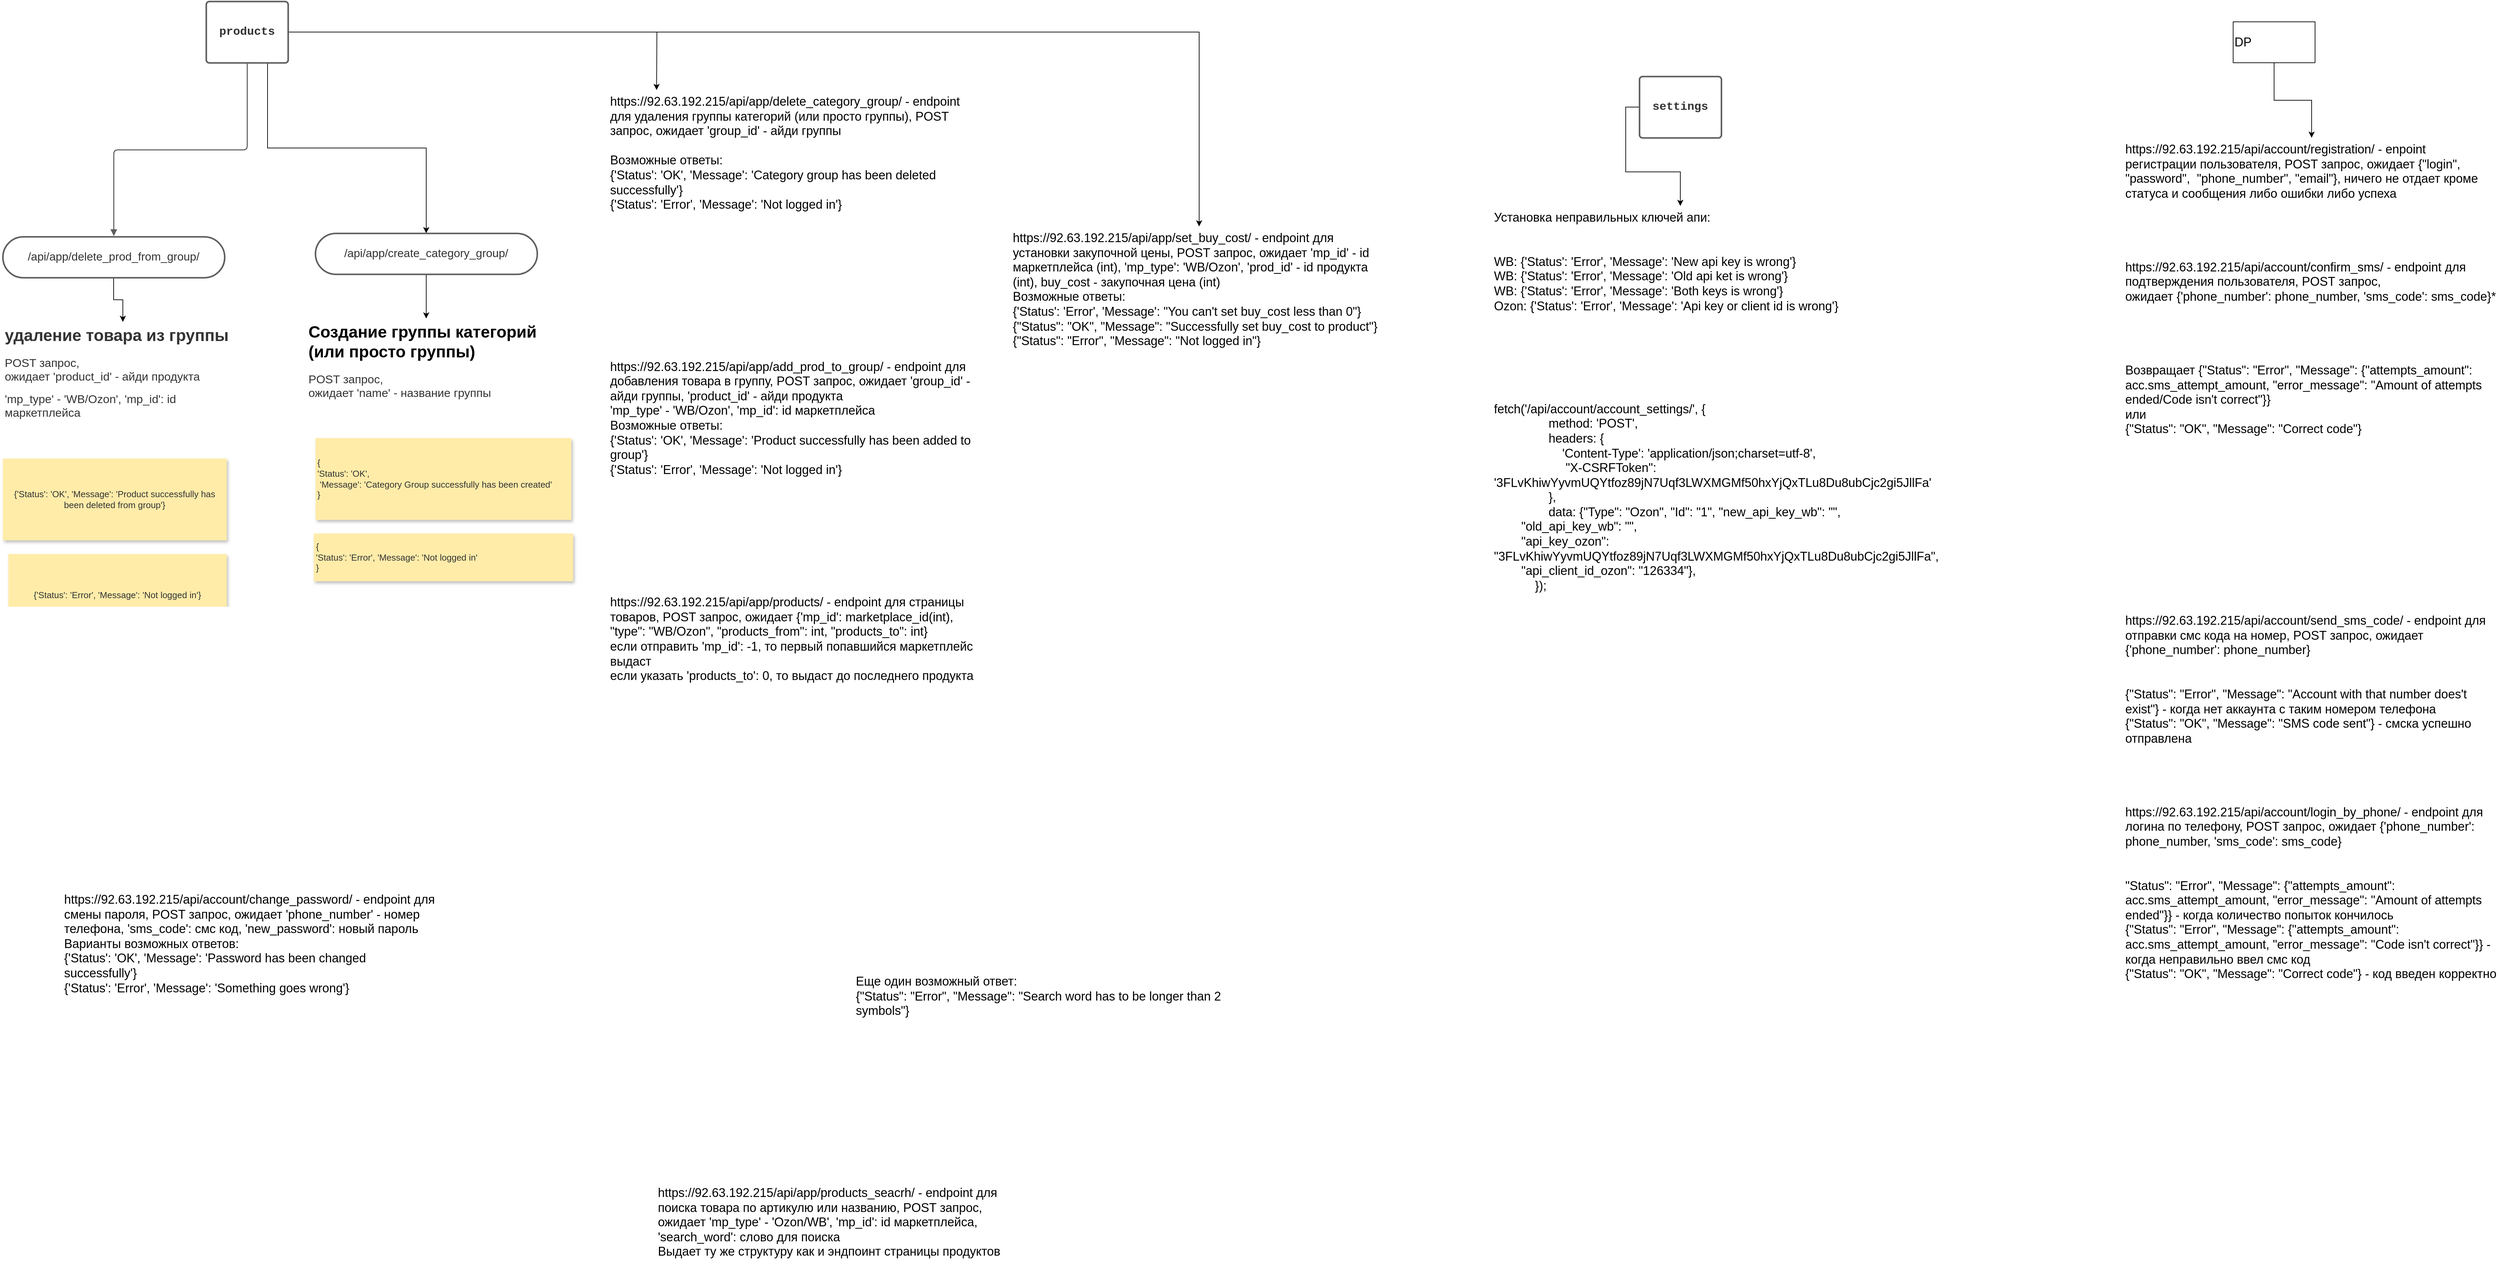 <mxfile version="15.5.9" type="github">
  <diagram id="C5RBs43oDa-KdzZeNtuy" name="Page-1">
    <mxGraphModel dx="4063" dy="3438" grid="1" gridSize="10" guides="1" tooltips="1" connect="1" arrows="1" fold="1" page="1" pageScale="1" pageWidth="827" pageHeight="1169" math="0" shadow="0">
      <root>
        <mxCell id="WIyWlLk6GJQsqaUBKTNV-0" />
        <mxCell id="WIyWlLk6GJQsqaUBKTNV-1" parent="WIyWlLk6GJQsqaUBKTNV-0" />
        <mxCell id="fCl1h1IX-KnyHzvw6Qa8-23" style="edgeStyle=orthogonalEdgeStyle;rounded=0;orthogonalLoop=1;jettySize=auto;html=1;exitX=0.75;exitY=1;exitDx=0;exitDy=0;fontSize=24;" parent="WIyWlLk6GJQsqaUBKTNV-1" source="fCl1h1IX-KnyHzvw6Qa8-0" target="fCl1h1IX-KnyHzvw6Qa8-13" edge="1">
          <mxGeometry relative="1" as="geometry" />
        </mxCell>
        <mxCell id="fCl1h1IX-KnyHzvw6Qa8-28" style="edgeStyle=orthogonalEdgeStyle;rounded=0;orthogonalLoop=1;jettySize=auto;html=1;exitX=1;exitY=0.5;exitDx=0;exitDy=0;fontSize=18;" parent="WIyWlLk6GJQsqaUBKTNV-1" source="fCl1h1IX-KnyHzvw6Qa8-0" edge="1">
          <mxGeometry relative="1" as="geometry">
            <mxPoint x="980" y="-920" as="targetPoint" />
          </mxGeometry>
        </mxCell>
        <mxCell id="fCl1h1IX-KnyHzvw6Qa8-30" style="edgeStyle=orthogonalEdgeStyle;rounded=0;orthogonalLoop=1;jettySize=auto;html=1;exitX=1;exitY=0.5;exitDx=0;exitDy=0;entryX=0.5;entryY=0;entryDx=0;entryDy=0;fontSize=18;" parent="WIyWlLk6GJQsqaUBKTNV-1" source="fCl1h1IX-KnyHzvw6Qa8-0" target="fCl1h1IX-KnyHzvw6Qa8-29" edge="1">
          <mxGeometry relative="1" as="geometry" />
        </mxCell>
        <UserObject label="products" lucidchartObjectId="d0ThvlTQT.xf" id="fCl1h1IX-KnyHzvw6Qa8-0">
          <mxCell style="html=1;overflow=block;blockSpacing=1;whiteSpace=wrap;;whiteSpace=wrap;fontSize=17;fontFamily=Liberation Mono;fontColor=#333333;fontStyle=1;spacing=9;strokeColor=#5e5e5e;strokeOpacity=100;rounded=1;absoluteArcSize=1;arcSize=9;strokeWidth=2.3;" parent="WIyWlLk6GJQsqaUBKTNV-1" vertex="1">
            <mxGeometry x="320" y="-1050" width="120" height="90" as="geometry" />
          </mxCell>
        </UserObject>
        <mxCell id="fCl1h1IX-KnyHzvw6Qa8-26" style="edgeStyle=orthogonalEdgeStyle;rounded=0;orthogonalLoop=1;jettySize=auto;html=1;exitX=0.5;exitY=1;exitDx=0;exitDy=0;fontSize=24;" parent="WIyWlLk6GJQsqaUBKTNV-1" source="fCl1h1IX-KnyHzvw6Qa8-1" target="fCl1h1IX-KnyHzvw6Qa8-20" edge="1">
          <mxGeometry relative="1" as="geometry" />
        </mxCell>
        <UserObject label="/api/app/delete_prod_from_group/" lucidchartObjectId="k1ThpZDKHD~1" id="fCl1h1IX-KnyHzvw6Qa8-1">
          <mxCell style="html=1;overflow=block;blockSpacing=1;whiteSpace=wrap;rounded=1;arcSize=50;whiteSpace=wrap;fontSize=16.7;fontColor=#333333;spacing=3.8;strokeColor=#5e5e5e;strokeOpacity=100;strokeWidth=2.3;" parent="WIyWlLk6GJQsqaUBKTNV-1" vertex="1">
            <mxGeometry x="22" y="-705" width="325" height="60" as="geometry" />
          </mxCell>
        </UserObject>
        <UserObject label="" lucidchartObjectId="K1ThdN~bNKdz" id="fCl1h1IX-KnyHzvw6Qa8-3">
          <mxCell style="html=1;jettySize=18;whiteSpace=wrap;fontSize=13;strokeColor=#5E5E5E;strokeWidth=1.5;rounded=1;arcSize=12;edgeStyle=orthogonalEdgeStyle;startArrow=none;;endArrow=block;endFill=1;;exitX=0.5;exitY=1.013;exitPerimeter=0;entryX=0.5;entryY=-0.019;entryPerimeter=0;" parent="WIyWlLk6GJQsqaUBKTNV-1" source="fCl1h1IX-KnyHzvw6Qa8-0" target="fCl1h1IX-KnyHzvw6Qa8-1" edge="1">
            <mxGeometry width="100" height="100" relative="1" as="geometry">
              <Array as="points" />
            </mxGeometry>
          </mxCell>
        </UserObject>
        <UserObject label="{&#39;Status&#39;: &#39;OK&#39;, &#39;Message&#39;: &#39;Product successfully has been deleted from group&#39;}" lucidchartObjectId="52ThJg98ZM.b" id="fCl1h1IX-KnyHzvw6Qa8-8">
          <mxCell style="html=1;overflow=block;blockSpacing=1;whiteSpace=wrap;shadow=1;whiteSpace=wrap;fontSize=13;fontColor=#333333;spacing=3.8;strokeColor=none;fillColor=#FFECA9;strokeWidth=0;" parent="WIyWlLk6GJQsqaUBKTNV-1" vertex="1">
            <mxGeometry x="22" y="-380" width="328" height="120" as="geometry" />
          </mxCell>
        </UserObject>
        <UserObject label="{&#39;Status&#39;: &#39;Error&#39;, &#39;Message&#39;: &#39;Not logged in&#39;}" lucidchartObjectId="22ThiJKDrjVu" id="fCl1h1IX-KnyHzvw6Qa8-9">
          <mxCell style="html=1;overflow=block;blockSpacing=1;whiteSpace=wrap;shadow=1;whiteSpace=wrap;fontSize=13;fontColor=#333333;spacing=3.8;strokeColor=none;fillColor=#FFECA9;strokeWidth=0;" parent="WIyWlLk6GJQsqaUBKTNV-1" vertex="1">
            <mxGeometry x="30" y="-240" width="320" height="120" as="geometry" />
          </mxCell>
        </UserObject>
        <UserObject label="" lucidchartObjectId="u5ThopFs4aIM" id="fCl1h1IX-KnyHzvw6Qa8-12">
          <mxCell style="html=1;overflow=block;blockSpacing=1;whiteSpace=wrap;;whiteSpace=wrap;fontSize=13;spacing=3.8;strokeColor=none;fillOpacity=0;fillColor=#ffffff;strokeWidth=0;" parent="WIyWlLk6GJQsqaUBKTNV-1" vertex="1">
            <mxGeometry x="618" y="-508" width="247" height="28" as="geometry" />
          </mxCell>
        </UserObject>
        <mxCell id="fCl1h1IX-KnyHzvw6Qa8-24" style="edgeStyle=orthogonalEdgeStyle;rounded=0;orthogonalLoop=1;jettySize=auto;html=1;exitX=0.5;exitY=1;exitDx=0;exitDy=0;fontSize=24;" parent="WIyWlLk6GJQsqaUBKTNV-1" source="fCl1h1IX-KnyHzvw6Qa8-13" target="fCl1h1IX-KnyHzvw6Qa8-21" edge="1">
          <mxGeometry relative="1" as="geometry" />
        </mxCell>
        <UserObject label="/api/app/create_category_group/ " lucidchartObjectId="S5Thh1K2M_9C" id="fCl1h1IX-KnyHzvw6Qa8-13">
          <mxCell style="html=1;overflow=block;blockSpacing=1;whiteSpace=wrap;rounded=1;arcSize=50;whiteSpace=wrap;fontSize=16.7;fontColor=#333333;spacing=3.8;strokeColor=#5e5e5e;strokeOpacity=100;strokeWidth=2.3;" parent="WIyWlLk6GJQsqaUBKTNV-1" vertex="1">
            <mxGeometry x="480" y="-710" width="325" height="60" as="geometry" />
          </mxCell>
        </UserObject>
        <UserObject label="{&lt;br&gt;&#39;Status&#39;: &#39;OK&#39;,&lt;br&gt;&amp;nbsp;&#39;Message&#39;: &#39;Category Group successfully has been created&#39;&lt;br&gt;}" lucidchartObjectId="S5ThOBOQB7-y" id="fCl1h1IX-KnyHzvw6Qa8-18">
          <mxCell style="html=1;overflow=block;blockSpacing=1;whiteSpace=wrap;shadow=1;whiteSpace=wrap;fontSize=13;fontColor=#333333;spacing=3.8;strokeColor=none;fillColor=#FFECA9;strokeWidth=0;align=left;" parent="WIyWlLk6GJQsqaUBKTNV-1" vertex="1">
            <mxGeometry x="480" y="-410" width="375" height="120" as="geometry" />
          </mxCell>
        </UserObject>
        <UserObject label="{&lt;br&gt;&#39;Status&#39;: &#39;Error&#39;, &#39;Message&#39;: &#39;Not logged in&#39;&lt;br&gt;}" lucidchartObjectId="S5ThA1d1zOJF" id="fCl1h1IX-KnyHzvw6Qa8-19">
          <mxCell style="html=1;overflow=block;blockSpacing=1;whiteSpace=wrap;shadow=1;whiteSpace=wrap;fontSize=13;fontColor=#333333;spacing=3.8;strokeColor=none;fillColor=#FFECA9;strokeWidth=0;align=left;" parent="WIyWlLk6GJQsqaUBKTNV-1" vertex="1">
            <mxGeometry x="477.5" y="-270" width="380" height="70" as="geometry" />
          </mxCell>
        </UserObject>
        <mxCell id="fCl1h1IX-KnyHzvw6Qa8-20" value="&lt;h1&gt;&lt;font style=&quot;font-size: 24px&quot;&gt;&lt;span style=&quot;color: rgb(51 , 51 , 51) ; text-align: center&quot;&gt;удаление товара из группы&lt;/span&gt;&lt;br&gt;&lt;/font&gt;&lt;/h1&gt;&lt;p&gt;&lt;span style=&quot;color: rgb(51 , 51 , 51) ; font-size: 17px ; text-align: center&quot;&gt;POST запрос,&lt;/span&gt;&lt;br style=&quot;color: rgb(51 , 51 , 51) ; font-size: 17px ; text-align: center&quot;&gt;&lt;span style=&quot;color: rgb(51 , 51 , 51) ; font-size: 17px ; text-align: center&quot;&gt;ожидает &#39;product_id&#39; - айди продукта&lt;/span&gt;&lt;br&gt;&lt;/p&gt;&lt;p&gt;&lt;span style=&quot;text-align: center&quot;&gt;&lt;font color=&quot;#333333&quot;&gt;&lt;span style=&quot;font-size: 17px&quot;&gt;&#39;mp_type&#39; - &#39;WB/Ozon&#39;, &#39;mp_id&#39;: id маркетплейса&lt;/span&gt;&lt;/font&gt;&lt;br&gt;&lt;/span&gt;&lt;/p&gt;" style="text;html=1;strokeColor=none;fillColor=none;spacing=5;spacingTop=-20;whiteSpace=wrap;overflow=hidden;rounded=0;" parent="WIyWlLk6GJQsqaUBKTNV-1" vertex="1">
          <mxGeometry x="20" y="-580" width="356" height="160" as="geometry" />
        </mxCell>
        <mxCell id="fCl1h1IX-KnyHzvw6Qa8-21" value="&lt;h1&gt;&lt;font style=&quot;font-size: 24px&quot;&gt;Создание группы категорий (или просто группы)&lt;br&gt;&lt;/font&gt;&lt;/h1&gt;&lt;p&gt;&lt;span style=&quot;color: rgb(51 , 51 , 51) ; font-size: 17px ; text-align: center&quot;&gt;POST запрос,&lt;/span&gt;&lt;br style=&quot;color: rgb(51 , 51 , 51) ; font-size: 17px ; text-align: center&quot;&gt;&lt;span style=&quot;color: rgb(51 , 51 , 51) ; font-size: 17px ; text-align: center&quot;&gt;ожидает &#39;name&#39; - название группы&lt;/span&gt;&lt;br&gt;&lt;/p&gt;" style="text;html=1;strokeColor=none;fillColor=none;spacing=5;spacingTop=-20;whiteSpace=wrap;overflow=hidden;rounded=0;" parent="WIyWlLk6GJQsqaUBKTNV-1" vertex="1">
          <mxGeometry x="464.5" y="-585" width="356" height="120" as="geometry" />
        </mxCell>
        <mxCell id="fCl1h1IX-KnyHzvw6Qa8-27" value="https://92.63.192.215/api/app/delete_category_group/ - endpoint для удаления группы категорий (или просто группы), POST запрос, ожидает &#39;group_id&#39; - айди группы&lt;br&gt;&lt;br&gt;Возможные ответы:&lt;br&gt;{&#39;Status&#39;: &#39;OK&#39;, &#39;Message&#39;: &#39;Category group has been deleted successfully&#39;}&lt;br&gt;{&#39;Status&#39;: &#39;Error&#39;, &#39;Message&#39;: &#39;Not logged in&#39;}&lt;br&gt;&lt;br&gt;&lt;br&gt;&lt;br&gt;&lt;br&gt;&lt;br&gt;&lt;br&gt;&lt;br&gt;&lt;br&gt;&lt;br&gt;&lt;br&gt;https://92.63.192.215/api/app/add_prod_to_group/ - endpoint для добавления товара в группу, POST запрос, ожидает &#39;group_id&#39; - айди группы, &#39;product_id&#39; - айди продукта&lt;br&gt;&#39;mp_type&#39; - &#39;WB/Ozon&#39;, &#39;mp_id&#39;: id маркетплейса&lt;br&gt;Возможные ответы:&lt;br&gt;{&#39;Status&#39;: &#39;OK&#39;, &#39;Message&#39;: &#39;Product successfully has been added to group&#39;}&lt;br&gt;{&#39;Status&#39;: &#39;Error&#39;, &#39;Message&#39;: &#39;Not logged in&#39;}&lt;br&gt;&lt;br&gt;&lt;br&gt;&lt;br&gt;&lt;br&gt;&lt;br&gt;&lt;br&gt;&lt;br&gt;&lt;br&gt;https://92.63.192.215/api/app/products/ - endpoint для страницы товаров, POST запрос, ожидает {&#39;mp_id&#39;: marketplace_id(int), &quot;type&quot;: &quot;WB/Ozon&quot;, &quot;products_from&quot;: int, &quot;products_to&quot;: int}&lt;br&gt;если отправить &#39;mp_id&#39;: -1, то первый попавшийся маркетплейс выдаст&lt;br&gt;если указать &#39;products_to&#39;: 0, то выдаст до последнего продукта" style="text;whiteSpace=wrap;html=1;fontSize=18;" parent="WIyWlLk6GJQsqaUBKTNV-1" vertex="1">
          <mxGeometry x="910" y="-920" width="550" height="870" as="geometry" />
        </mxCell>
        <mxCell id="fCl1h1IX-KnyHzvw6Qa8-29" value="https://92.63.192.215/api/app/set_buy_cost/ - endpoint для установки закупочной цены, POST запрос, ожидает &#39;mp_id&#39; - id маркетплейса (int), &#39;mp_type&#39;: &#39;WB/Ozon&#39;, &#39;prod_id&#39; - id продукта (int), buy_cost - закупочная цена (int)&#xa;Возможные ответы:&#xa;{&#39;Status&#39;: &#39;Error&#39;, &#39;Message&#39;: &quot;You can&#39;t set buy_cost less than 0&quot;}&#xa;{&quot;Status&quot;: &quot;OK&quot;, &quot;Message&quot;: &quot;Successfully set buy_cost to product&quot;}&#xa;{&quot;Status&quot;: &quot;Error&quot;, &quot;Message&quot;: &quot;Not logged in&quot;}" style="text;whiteSpace=wrap;html=1;fontSize=18;" parent="WIyWlLk6GJQsqaUBKTNV-1" vertex="1">
          <mxGeometry x="1500" y="-720" width="550" height="210" as="geometry" />
        </mxCell>
        <mxCell id="fCl1h1IX-KnyHzvw6Qa8-31" value="Установка неправильных ключей апи:&#xa;&#xa;&#xa;WB: {&#39;Status&#39;: &#39;Error&#39;, &#39;Message&#39;: &#39;New api key is wrong&#39;}&#xa;WB: {&#39;Status&#39;: &#39;Error&#39;, &#39;Message&#39;: &#39;Old api ket is wrong&#39;}&#xa;WB: {&#39;Status&#39;: &#39;Error&#39;, &#39;Message&#39;: &#39;Both keys is wrong&#39;}&#xa;Ozon: {&#39;Status&#39;: &#39;Error&#39;, &#39;Message&#39;: &#39;Api key or client id is wrong&#39;}&#xa;&#xa;&#xa;&#xa;&#xa;&#xa;&#xa;fetch(&#39;/api/account/account_settings/&#39;, {&#xa;                method: &#39;POST&#39;,&#xa;                headers: {&#xa;                    &#39;Content-Type&#39;: &#39;application/json;charset=utf-8&#39;, &#xa;                     &quot;X-CSRFToken&quot;: &#39;3FLvKhiwYyvmUQYtfoz89jN7Uqf3LWXMGMf50hxYjQxTLu8Du8ubCjc2gi5JllFa&#39;&#xa;                },&#xa;                data: {&quot;Type&quot;: &quot;Ozon&quot;, &quot;Id&quot;: &quot;1&quot;, &quot;new_api_key_wb&quot;: &quot;&quot;,&#xa;        &quot;old_api_key_wb&quot;: &quot;&quot;,&#xa;        &quot;api_key_ozon&quot;: &quot;3FLvKhiwYyvmUQYtfoz89jN7Uqf3LWXMGMf50hxYjQxTLu8Du8ubCjc2gi5JllFa&quot;,&#xa;        &quot;api_client_id_ozon&quot;: &quot;126334&quot;},&#xa;            });" style="text;whiteSpace=wrap;html=1;fontSize=18;" parent="WIyWlLk6GJQsqaUBKTNV-1" vertex="1">
          <mxGeometry x="2205" y="-750" width="550" height="590" as="geometry" />
        </mxCell>
        <mxCell id="fCl1h1IX-KnyHzvw6Qa8-33" style="edgeStyle=orthogonalEdgeStyle;rounded=0;orthogonalLoop=1;jettySize=auto;html=1;exitX=0;exitY=0.5;exitDx=0;exitDy=0;fontSize=18;" parent="WIyWlLk6GJQsqaUBKTNV-1" source="fCl1h1IX-KnyHzvw6Qa8-32" target="fCl1h1IX-KnyHzvw6Qa8-31" edge="1">
          <mxGeometry relative="1" as="geometry" />
        </mxCell>
        <UserObject label="settings&lt;br&gt;" lucidchartObjectId="d0ThvlTQT.xf" id="fCl1h1IX-KnyHzvw6Qa8-32">
          <mxCell style="html=1;overflow=block;blockSpacing=1;whiteSpace=wrap;;whiteSpace=wrap;fontSize=17;fontFamily=Liberation Mono;fontColor=#333333;fontStyle=1;spacing=9;strokeColor=#5e5e5e;strokeOpacity=100;rounded=1;absoluteArcSize=1;arcSize=9;strokeWidth=2.3;" parent="WIyWlLk6GJQsqaUBKTNV-1" vertex="1">
            <mxGeometry x="2420" y="-940" width="120" height="90" as="geometry" />
          </mxCell>
        </UserObject>
        <mxCell id="fCl1h1IX-KnyHzvw6Qa8-34" value="https://92.63.192.215/api/account/registration/ - enpoint регистрации пользователя, POST запрос, ожидает {&quot;login&quot;, &quot;password&quot;,  &quot;phone_number&quot;, &quot;email&quot;}, ничего не отдает кроме статуса и сообщения либо ошибки либо успеха&#xa;&#xa;&#xa;&#xa;&#xa;https://92.63.192.215/api/account/confirm_sms/ - endpoint для подтверждения пользователя, POST запрос,&#xa;ожидает {&#39;phone_number&#39;: phone_number, &#39;sms_code&#39;: sms_code}*&#xa;&#xa;&#xa;&#xa;&#xa;Возвращает {&quot;Status&quot;: &quot;Error&quot;, &quot;Message&quot;: {&quot;attempts_amount&quot;: acc.sms_attempt_amount, &quot;error_message&quot;: &quot;Amount of attempts ended/Code isn&#39;t correct&quot;}}&#xa;или&#xa;{&quot;Status&quot;: &quot;OK&quot;, &quot;Message&quot;: &quot;Correct code&quot;}&#xa;&#xa;&#xa;&#xa;&#xa;&#xa;&#xa;&#xa;&#xa;&#xa;&#xa;&#xa;&#xa;https://92.63.192.215/api/account/send_sms_code/ - endpoint для отправки смс кода на номер, POST запрос, ожидает {&#39;phone_number&#39;: phone_number}&#xa;&#xa;&#xa;{&quot;Status&quot;: &quot;Error&quot;, &quot;Message&quot;: &quot;Account with that number does&#39;t exist&quot;} - когда нет аккаунта с таким номером телефона&#xa;{&quot;Status&quot;: &quot;OK&quot;, &quot;Message&quot;: &quot;SMS code sent&quot;} - смска успешно отправлена&#xa;&#xa;&#xa;&#xa;&#xa;https://92.63.192.215/api/account/login_by_phone/ - endpoint для логина по телефону, POST запрос, ожидает {&#39;phone_number&#39;: phone_number, &#39;sms_code&#39;: sms_code}&#xa;&#xa;&#xa;&quot;Status&quot;: &quot;Error&quot;, &quot;Message&quot;: {&quot;attempts_amount&quot;: acc.sms_attempt_amount, &quot;error_message&quot;: &quot;Amount of attempts ended&quot;}} - когда количество попыток кончилось&#xa;{&quot;Status&quot;: &quot;Error&quot;, &quot;Message&quot;: {&quot;attempts_amount&quot;: acc.sms_attempt_amount, &quot;error_message&quot;: &quot;Code isn&#39;t correct&quot;}} - когда неправильно ввел смс код&#xa;{&quot;Status&quot;: &quot;OK&quot;, &quot;Message&quot;: &quot;Correct code&quot;} - код введен корректно" style="text;whiteSpace=wrap;html=1;fontSize=18;" parent="WIyWlLk6GJQsqaUBKTNV-1" vertex="1">
          <mxGeometry x="3130" y="-850" width="550" height="1310" as="geometry" />
        </mxCell>
        <mxCell id="fCl1h1IX-KnyHzvw6Qa8-36" style="edgeStyle=orthogonalEdgeStyle;rounded=0;orthogonalLoop=1;jettySize=auto;html=1;exitX=0.5;exitY=1;exitDx=0;exitDy=0;fontSize=18;" parent="WIyWlLk6GJQsqaUBKTNV-1" source="fCl1h1IX-KnyHzvw6Qa8-35" target="fCl1h1IX-KnyHzvw6Qa8-34" edge="1">
          <mxGeometry relative="1" as="geometry" />
        </mxCell>
        <mxCell id="fCl1h1IX-KnyHzvw6Qa8-35" value="DP" style="rounded=0;whiteSpace=wrap;html=1;fontSize=18;align=left;" parent="WIyWlLk6GJQsqaUBKTNV-1" vertex="1">
          <mxGeometry x="3290" y="-1020" width="120" height="60" as="geometry" />
        </mxCell>
        <mxCell id="fCl1h1IX-KnyHzvw6Qa8-37" value="https://92.63.192.215/api/account/change_password/ - endpoint для смены пароля, POST запрос, ожидает &#39;phone_number&#39; - номер телефона, &#39;sms_code&#39;: смс код, &#39;new_password&#39;: новый пароль&#xa;Варианты возможных ответов:&#xa;{&#39;Status&#39;: &#39;OK&#39;, &#39;Message&#39;: &#39;Password has been changed successfully&#39;}&#xa;{&#39;Status&#39;: &#39;Error&#39;, &#39;Message&#39;: &#39;Something goes wrong&#39;}" style="text;whiteSpace=wrap;html=1;fontSize=18;" parent="WIyWlLk6GJQsqaUBKTNV-1" vertex="1">
          <mxGeometry x="110" y="250" width="550" height="190" as="geometry" />
        </mxCell>
        <mxCell id="fCl1h1IX-KnyHzvw6Qa8-38" value="Еще один возможный ответ:&#xa;{&quot;Status&quot;: &quot;Error&quot;, &quot;Message&quot;: &quot;Search word has to be longer than 2 symbols&quot;}" style="text;whiteSpace=wrap;html=1;fontSize=18;" parent="WIyWlLk6GJQsqaUBKTNV-1" vertex="1">
          <mxGeometry x="1270" y="370" width="550" height="80" as="geometry" />
        </mxCell>
        <mxCell id="fCl1h1IX-KnyHzvw6Qa8-39" value="https://92.63.192.215/api/app/products_seacrh/ - endpoint для поиска товара по артикулю или названию, POST запрос, ожидает &#39;mp_type&#39; - &#39;Ozon/WB&#39;, &#39;mp_id&#39;: id маркетплейса, &#39;search_word&#39;: слово для поиска&#xa;Выдает ту же структуру как и эндпоинт страницы продуктов" style="text;whiteSpace=wrap;html=1;fontSize=18;" parent="WIyWlLk6GJQsqaUBKTNV-1" vertex="1">
          <mxGeometry x="980" y="680" width="550" height="130" as="geometry" />
        </mxCell>
      </root>
    </mxGraphModel>
  </diagram>
</mxfile>
